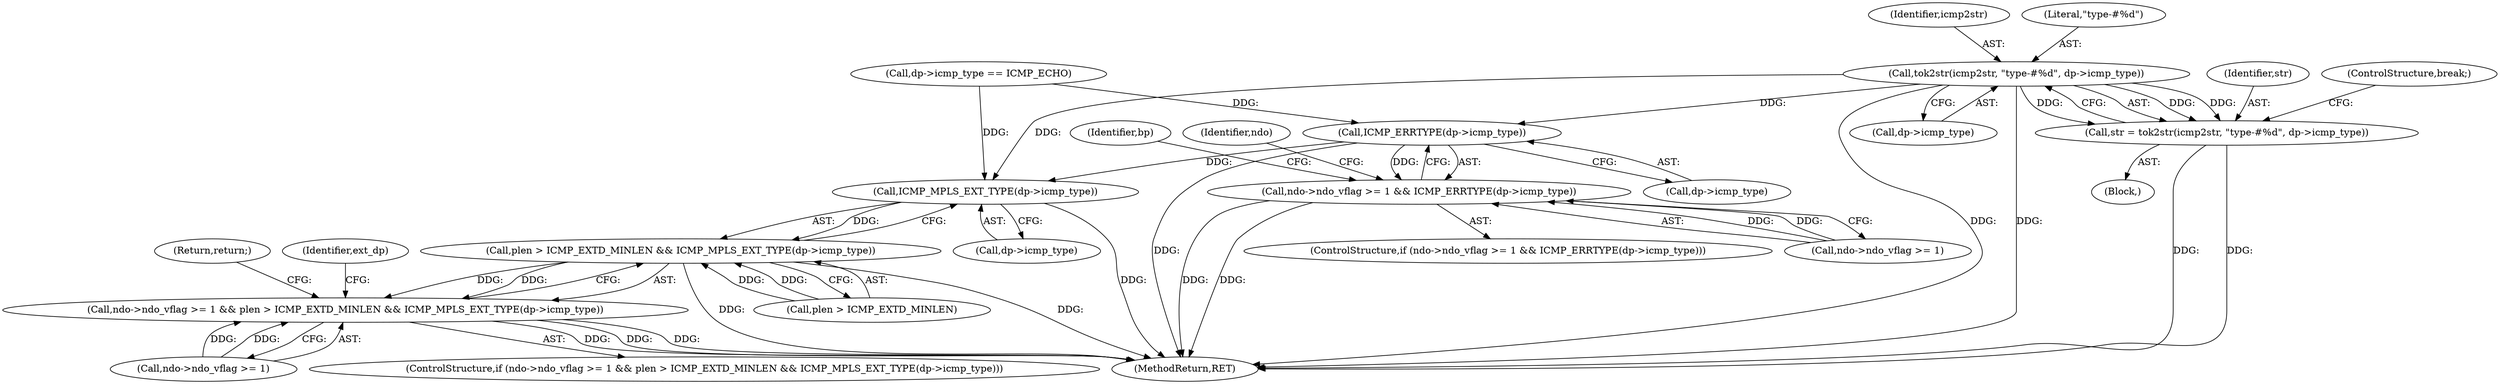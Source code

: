 digraph "0_tcpdump_2b62d1dda41590db29368ec7ba5f4faf3464765a@pointer" {
"1000854" [label="(Call,tok2str(icmp2str, \"type-#%d\", dp->icmp_type))"];
"1000852" [label="(Call,str = tok2str(icmp2str, \"type-#%d\", dp->icmp_type))"];
"1000937" [label="(Call,ICMP_ERRTYPE(dp->icmp_type))"];
"1000931" [label="(Call,ndo->ndo_vflag >= 1 && ICMP_ERRTYPE(dp->icmp_type))"];
"1000983" [label="(Call,ICMP_MPLS_EXT_TYPE(dp->icmp_type))"];
"1000979" [label="(Call,plen > ICMP_EXTD_MINLEN && ICMP_MPLS_EXT_TYPE(dp->icmp_type))"];
"1000973" [label="(Call,ndo->ndo_vflag >= 1 && plen > ICMP_EXTD_MINLEN && ICMP_MPLS_EXT_TYPE(dp->icmp_type))"];
"1000937" [label="(Call,ICMP_ERRTYPE(dp->icmp_type))"];
"1000938" [label="(Call,dp->icmp_type)"];
"1000943" [label="(Identifier,bp)"];
"1000860" [label="(ControlStructure,break;)"];
"1000984" [label="(Call,dp->icmp_type)"];
"1000852" [label="(Call,str = tok2str(icmp2str, \"type-#%d\", dp->icmp_type))"];
"1000162" [label="(Block,)"];
"1000973" [label="(Call,ndo->ndo_vflag >= 1 && plen > ICMP_EXTD_MINLEN && ICMP_MPLS_EXT_TYPE(dp->icmp_type))"];
"1000980" [label="(Call,plen > ICMP_EXTD_MINLEN)"];
"1000177" [label="(Call,dp->icmp_type == ICMP_ECHO)"];
"1000976" [label="(Identifier,ndo)"];
"1000854" [label="(Call,tok2str(icmp2str, \"type-#%d\", dp->icmp_type))"];
"1000855" [label="(Identifier,icmp2str)"];
"1000990" [label="(Identifier,ext_dp)"];
"1000856" [label="(Literal,\"type-#%d\")"];
"1000932" [label="(Call,ndo->ndo_vflag >= 1)"];
"1000857" [label="(Call,dp->icmp_type)"];
"1000983" [label="(Call,ICMP_MPLS_EXT_TYPE(dp->icmp_type))"];
"1000979" [label="(Call,plen > ICMP_EXTD_MINLEN && ICMP_MPLS_EXT_TYPE(dp->icmp_type))"];
"1000974" [label="(Call,ndo->ndo_vflag >= 1)"];
"1001260" [label="(MethodReturn,RET)"];
"1001254" [label="(Return,return;)"];
"1000931" [label="(Call,ndo->ndo_vflag >= 1 && ICMP_ERRTYPE(dp->icmp_type))"];
"1000930" [label="(ControlStructure,if (ndo->ndo_vflag >= 1 && ICMP_ERRTYPE(dp->icmp_type)))"];
"1000853" [label="(Identifier,str)"];
"1000972" [label="(ControlStructure,if (ndo->ndo_vflag >= 1 && plen > ICMP_EXTD_MINLEN && ICMP_MPLS_EXT_TYPE(dp->icmp_type)))"];
"1000854" -> "1000852"  [label="AST: "];
"1000854" -> "1000857"  [label="CFG: "];
"1000855" -> "1000854"  [label="AST: "];
"1000856" -> "1000854"  [label="AST: "];
"1000857" -> "1000854"  [label="AST: "];
"1000852" -> "1000854"  [label="CFG: "];
"1000854" -> "1001260"  [label="DDG: "];
"1000854" -> "1001260"  [label="DDG: "];
"1000854" -> "1000852"  [label="DDG: "];
"1000854" -> "1000852"  [label="DDG: "];
"1000854" -> "1000852"  [label="DDG: "];
"1000854" -> "1000937"  [label="DDG: "];
"1000854" -> "1000983"  [label="DDG: "];
"1000852" -> "1000162"  [label="AST: "];
"1000853" -> "1000852"  [label="AST: "];
"1000860" -> "1000852"  [label="CFG: "];
"1000852" -> "1001260"  [label="DDG: "];
"1000852" -> "1001260"  [label="DDG: "];
"1000937" -> "1000931"  [label="AST: "];
"1000937" -> "1000938"  [label="CFG: "];
"1000938" -> "1000937"  [label="AST: "];
"1000931" -> "1000937"  [label="CFG: "];
"1000937" -> "1001260"  [label="DDG: "];
"1000937" -> "1000931"  [label="DDG: "];
"1000177" -> "1000937"  [label="DDG: "];
"1000937" -> "1000983"  [label="DDG: "];
"1000931" -> "1000930"  [label="AST: "];
"1000931" -> "1000932"  [label="CFG: "];
"1000932" -> "1000931"  [label="AST: "];
"1000943" -> "1000931"  [label="CFG: "];
"1000976" -> "1000931"  [label="CFG: "];
"1000931" -> "1001260"  [label="DDG: "];
"1000931" -> "1001260"  [label="DDG: "];
"1000932" -> "1000931"  [label="DDG: "];
"1000932" -> "1000931"  [label="DDG: "];
"1000983" -> "1000979"  [label="AST: "];
"1000983" -> "1000984"  [label="CFG: "];
"1000984" -> "1000983"  [label="AST: "];
"1000979" -> "1000983"  [label="CFG: "];
"1000983" -> "1001260"  [label="DDG: "];
"1000983" -> "1000979"  [label="DDG: "];
"1000177" -> "1000983"  [label="DDG: "];
"1000979" -> "1000973"  [label="AST: "];
"1000979" -> "1000980"  [label="CFG: "];
"1000980" -> "1000979"  [label="AST: "];
"1000973" -> "1000979"  [label="CFG: "];
"1000979" -> "1001260"  [label="DDG: "];
"1000979" -> "1001260"  [label="DDG: "];
"1000979" -> "1000973"  [label="DDG: "];
"1000979" -> "1000973"  [label="DDG: "];
"1000980" -> "1000979"  [label="DDG: "];
"1000980" -> "1000979"  [label="DDG: "];
"1000973" -> "1000972"  [label="AST: "];
"1000973" -> "1000974"  [label="CFG: "];
"1000974" -> "1000973"  [label="AST: "];
"1000990" -> "1000973"  [label="CFG: "];
"1001254" -> "1000973"  [label="CFG: "];
"1000973" -> "1001260"  [label="DDG: "];
"1000973" -> "1001260"  [label="DDG: "];
"1000973" -> "1001260"  [label="DDG: "];
"1000974" -> "1000973"  [label="DDG: "];
"1000974" -> "1000973"  [label="DDG: "];
}
